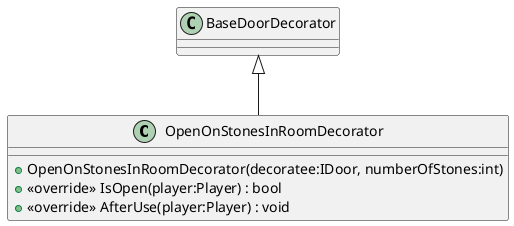 @startuml
class OpenOnStonesInRoomDecorator {
    + OpenOnStonesInRoomDecorator(decoratee:IDoor, numberOfStones:int)
    + <<override>> IsOpen(player:Player) : bool
    + <<override>> AfterUse(player:Player) : void
}
BaseDoorDecorator <|-- OpenOnStonesInRoomDecorator
@enduml
